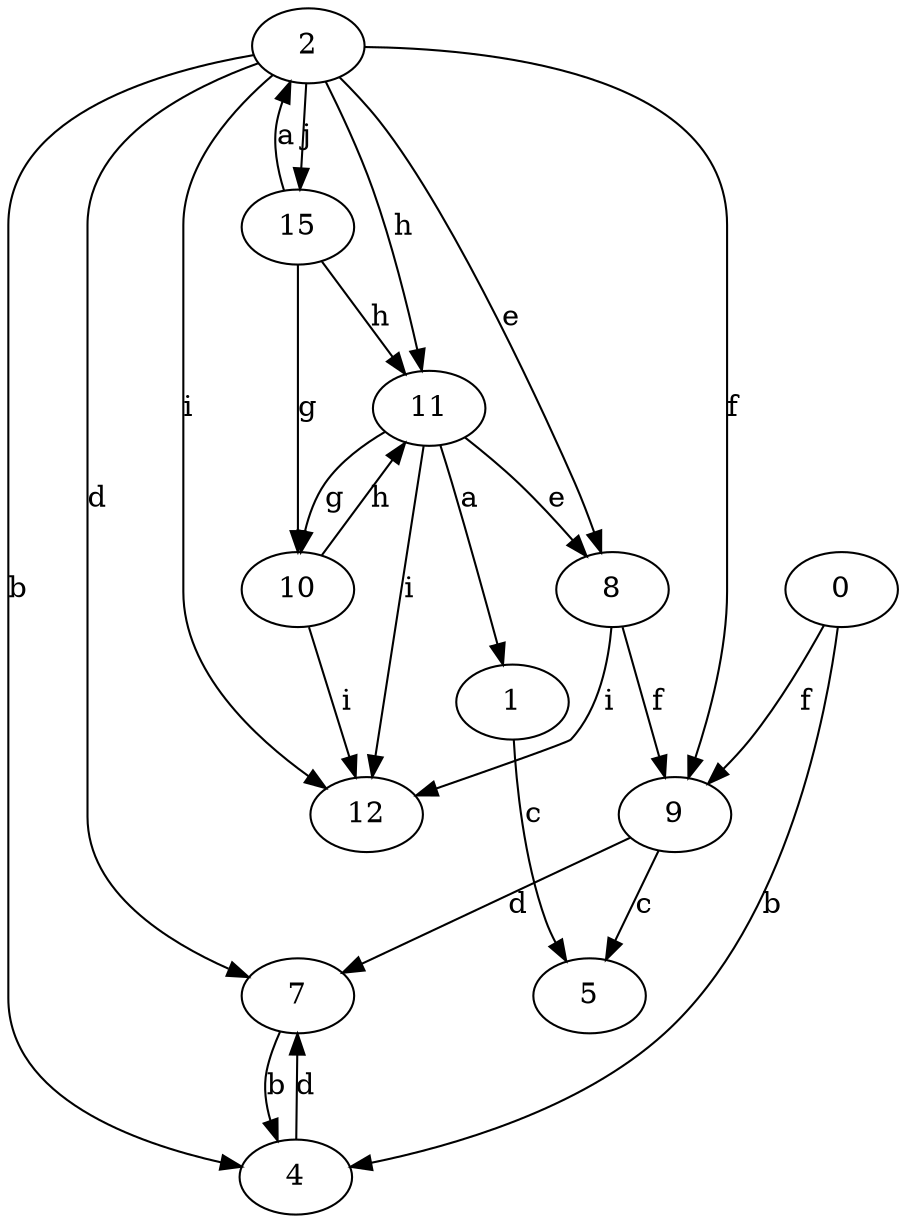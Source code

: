 strict digraph  {
1;
2;
4;
5;
0;
7;
8;
9;
10;
11;
12;
15;
1 -> 5  [label=c];
2 -> 4  [label=b];
2 -> 7  [label=d];
2 -> 8  [label=e];
2 -> 9  [label=f];
2 -> 11  [label=h];
2 -> 12  [label=i];
2 -> 15  [label=j];
4 -> 7  [label=d];
0 -> 4  [label=b];
0 -> 9  [label=f];
7 -> 4  [label=b];
8 -> 9  [label=f];
8 -> 12  [label=i];
9 -> 5  [label=c];
9 -> 7  [label=d];
10 -> 11  [label=h];
10 -> 12  [label=i];
11 -> 1  [label=a];
11 -> 8  [label=e];
11 -> 10  [label=g];
11 -> 12  [label=i];
15 -> 2  [label=a];
15 -> 10  [label=g];
15 -> 11  [label=h];
}
